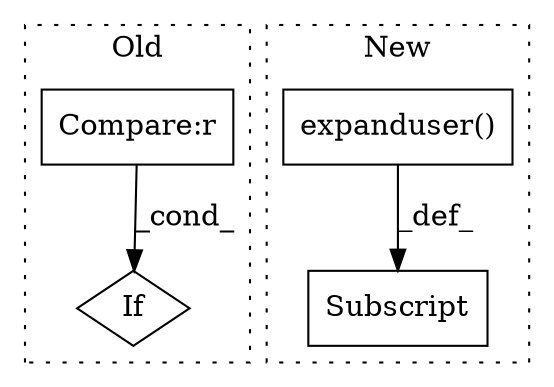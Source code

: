 digraph G {
subgraph cluster0 {
1 [label="If" a="96" s="9034" l="3" shape="diamond"];
3 [label="Compare:r" a="40" s="9037" l="56" shape="box"];
label = "Old";
style="dotted";
}
subgraph cluster1 {
2 [label="expanduser()" a="75" s="10735" l="37" shape="box"];
4 [label="Subscript" a="63" s="10606,0" l="18,0" shape="box"];
label = "New";
style="dotted";
}
2 -> 4 [label="_def_"];
3 -> 1 [label="_cond_"];
}